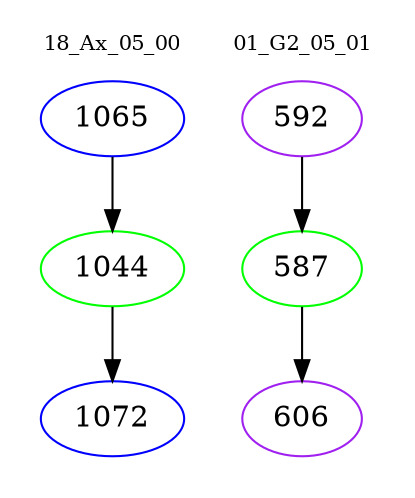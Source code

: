 digraph{
subgraph cluster_0 {
color = white
label = "18_Ax_05_00";
fontsize=10;
T0_1065 [label="1065", color="blue"]
T0_1065 -> T0_1044 [color="black"]
T0_1044 [label="1044", color="green"]
T0_1044 -> T0_1072 [color="black"]
T0_1072 [label="1072", color="blue"]
}
subgraph cluster_1 {
color = white
label = "01_G2_05_01";
fontsize=10;
T1_592 [label="592", color="purple"]
T1_592 -> T1_587 [color="black"]
T1_587 [label="587", color="green"]
T1_587 -> T1_606 [color="black"]
T1_606 [label="606", color="purple"]
}
}
